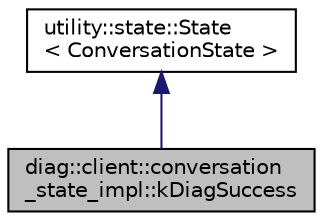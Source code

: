 digraph "diag::client::conversation_state_impl::kDiagSuccess"
{
 // LATEX_PDF_SIZE
  edge [fontname="Helvetica",fontsize="10",labelfontname="Helvetica",labelfontsize="10"];
  node [fontname="Helvetica",fontsize="10",shape=record];
  Node1 [label="diag::client::conversation\l_state_impl::kDiagSuccess",height=0.2,width=0.4,color="black", fillcolor="grey75", style="filled", fontcolor="black",tooltip=" "];
  Node2 -> Node1 [dir="back",color="midnightblue",fontsize="10",style="solid",fontname="Helvetica"];
  Node2 [label="utility::state::State\l\< ConversationState \>",height=0.2,width=0.4,color="black", fillcolor="white", style="filled",URL="$classutility_1_1state_1_1State.html",tooltip=" "];
}
